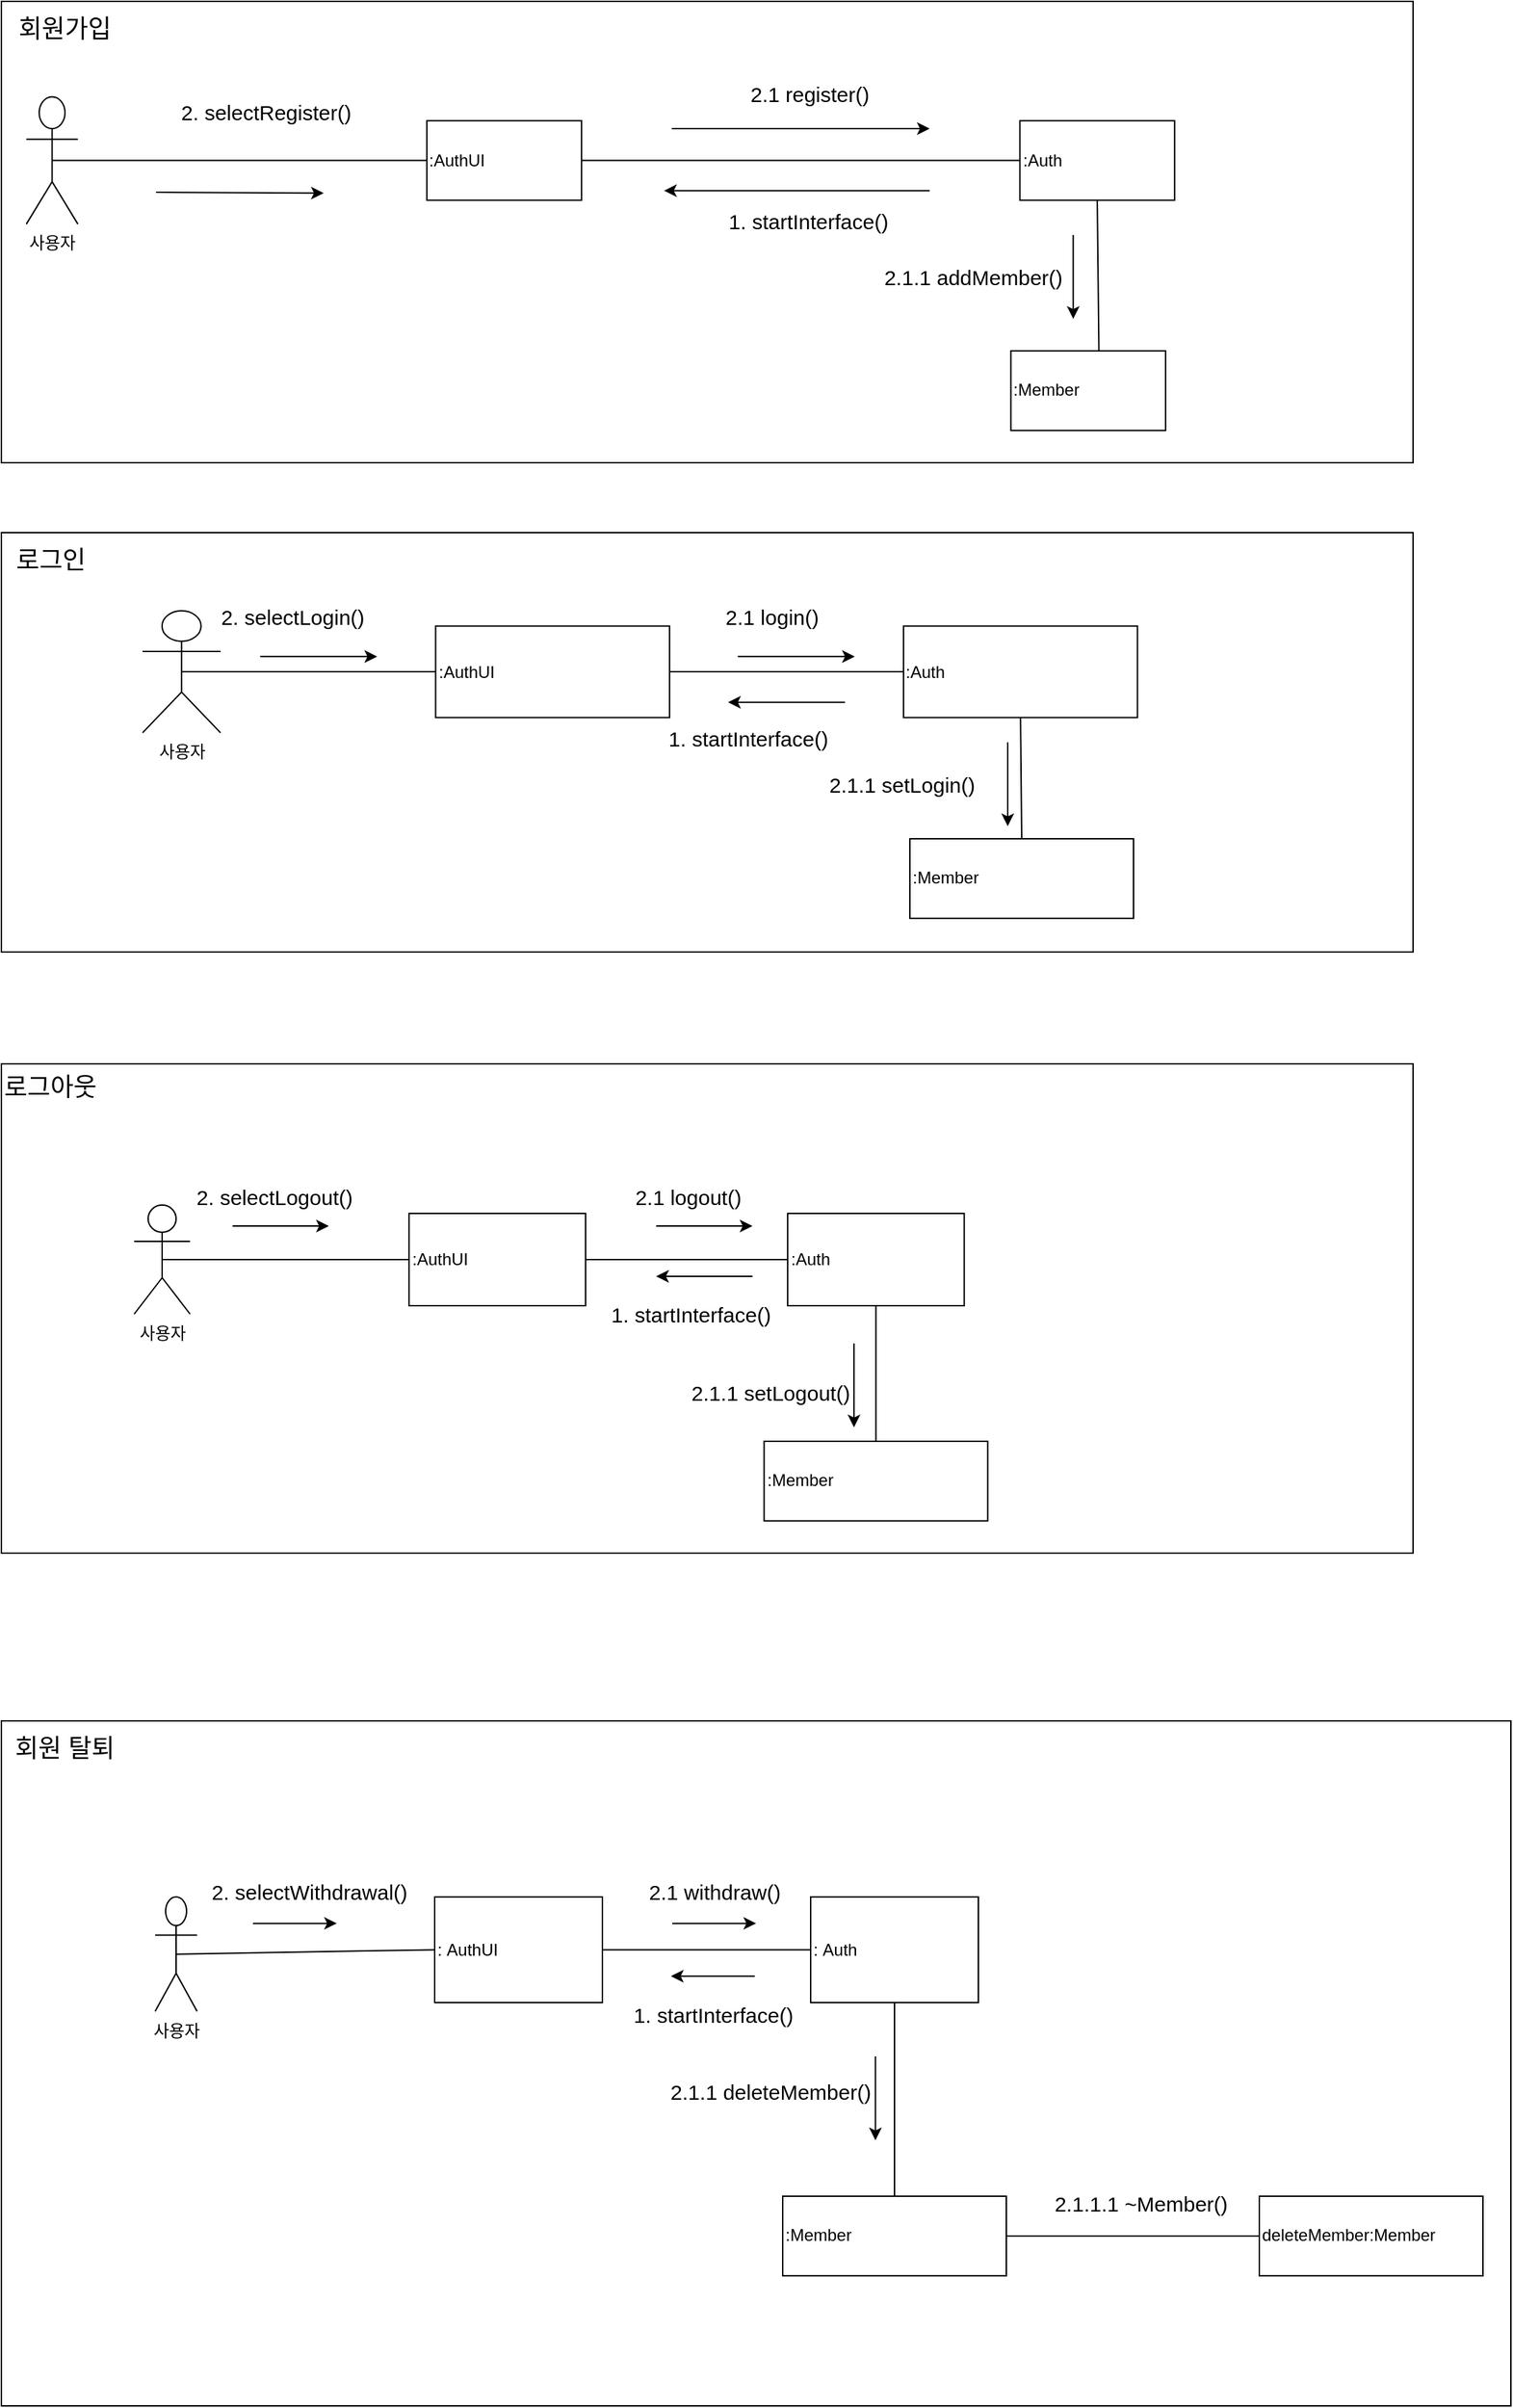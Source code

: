 <mxfile version="21.1.2" type="device">
  <diagram name="페이지-1" id="AninEFvJT3ZKiQwhQTG5">
    <mxGraphModel dx="3720" dy="4236" grid="1" gridSize="10" guides="1" tooltips="1" connect="1" arrows="1" fold="1" page="1" pageScale="1" pageWidth="827" pageHeight="1169" math="0" shadow="0">
      <root>
        <mxCell id="0" />
        <mxCell id="1" parent="0" />
        <mxCell id="7p5_hDNYckGtaCDeZ9yD-4" value="" style="group" vertex="1" connectable="0" parent="1">
          <mxGeometry x="300" y="-930" width="1080" height="490" as="geometry" />
        </mxCell>
        <mxCell id="CvlLujGHtmnseyJ1YzDa-6" value="" style="rounded=0;whiteSpace=wrap;html=1;fillColor=none;" parent="7p5_hDNYckGtaCDeZ9yD-4" vertex="1">
          <mxGeometry width="1080" height="490" as="geometry" />
        </mxCell>
        <mxCell id="2z16GnawZwJ3g6S01oZl-39" value="" style="group;strokeColor=none;" parent="7p5_hDNYckGtaCDeZ9yD-4" vertex="1" connectable="0">
          <mxGeometry x="100" y="107.037" width="610" height="125.926" as="geometry" />
        </mxCell>
        <mxCell id="GkUKL7oNnA0jOqPk9D3w-11" value="사용자" style="shape=umlActor;verticalLabelPosition=bottom;verticalAlign=top;html=1;outlineConnect=0;" parent="2z16GnawZwJ3g6S01oZl-39" vertex="1">
          <mxGeometry x="10" y="18.889" width="30" height="81.852" as="geometry" />
        </mxCell>
        <mxCell id="GkUKL7oNnA0jOqPk9D3w-27" value=":&amp;nbsp;AuthUI" style="rounded=0;whiteSpace=wrap;html=1;align=left;" parent="2z16GnawZwJ3g6S01oZl-39" vertex="1">
          <mxGeometry x="210" y="18.889" width="120" height="75.556" as="geometry" />
        </mxCell>
        <mxCell id="GkUKL7oNnA0jOqPk9D3w-28" value=":&amp;nbsp;Auth" style="rounded=0;whiteSpace=wrap;html=1;align=left;" parent="2z16GnawZwJ3g6S01oZl-39" vertex="1">
          <mxGeometry x="479" y="18.889" width="120" height="75.556" as="geometry" />
        </mxCell>
        <mxCell id="n26gRQSFjIvoSWG-YcQ6-16" value="" style="endArrow=none;html=1;rounded=0;exitX=0.5;exitY=0.5;exitDx=0;exitDy=0;exitPerimeter=0;entryX=0;entryY=0.5;entryDx=0;entryDy=0;" parent="2z16GnawZwJ3g6S01oZl-39" source="GkUKL7oNnA0jOqPk9D3w-11" target="GkUKL7oNnA0jOqPk9D3w-27" edge="1">
          <mxGeometry width="50" height="50" relative="1" as="geometry">
            <mxPoint x="280" y="113.333" as="sourcePoint" />
            <mxPoint x="330" y="50.37" as="targetPoint" />
          </mxGeometry>
        </mxCell>
        <mxCell id="n26gRQSFjIvoSWG-YcQ6-17" value="" style="endArrow=none;html=1;rounded=0;exitX=0;exitY=0.5;exitDx=0;exitDy=0;entryX=1;entryY=0.5;entryDx=0;entryDy=0;" parent="2z16GnawZwJ3g6S01oZl-39" source="GkUKL7oNnA0jOqPk9D3w-28" target="GkUKL7oNnA0jOqPk9D3w-27" edge="1">
          <mxGeometry width="50" height="50" relative="1" as="geometry">
            <mxPoint x="280" y="113.333" as="sourcePoint" />
            <mxPoint x="330" y="50.37" as="targetPoint" />
          </mxGeometry>
        </mxCell>
        <mxCell id="n26gRQSFjIvoSWG-YcQ6-24" value="" style="endArrow=classic;html=1;rounded=0;" parent="2z16GnawZwJ3g6S01oZl-39" edge="1">
          <mxGeometry width="50" height="50" relative="1" as="geometry">
            <mxPoint x="80" y="37.778" as="sourcePoint" />
            <mxPoint x="140" y="37.778" as="targetPoint" />
          </mxGeometry>
        </mxCell>
        <mxCell id="n26gRQSFjIvoSWG-YcQ6-25" value="" style="endArrow=classic;html=1;rounded=0;" parent="2z16GnawZwJ3g6S01oZl-39" edge="1">
          <mxGeometry width="50" height="50" relative="1" as="geometry">
            <mxPoint x="380" y="37.778" as="sourcePoint" />
            <mxPoint x="440" y="37.778" as="targetPoint" />
          </mxGeometry>
        </mxCell>
        <mxCell id="2z16GnawZwJ3g6S01oZl-21" value="&lt;font style=&quot;font-size: 15px;&quot;&gt;1. startInterface()&lt;/font&gt;" style="text;html=1;align=center;verticalAlign=middle;resizable=0;points=[];autosize=1;strokeColor=none;fillColor=none;" parent="2z16GnawZwJ3g6S01oZl-39" vertex="1">
          <mxGeometry x="339" y="88.148" width="140" height="30" as="geometry" />
        </mxCell>
        <mxCell id="2z16GnawZwJ3g6S01oZl-22" value="" style="endArrow=classic;html=1;rounded=0;" parent="2z16GnawZwJ3g6S01oZl-39" edge="1">
          <mxGeometry width="50" height="50" relative="1" as="geometry">
            <mxPoint x="439" y="75.556" as="sourcePoint" />
            <mxPoint x="379" y="75.556" as="targetPoint" />
          </mxGeometry>
        </mxCell>
        <mxCell id="2z16GnawZwJ3g6S01oZl-23" value="&lt;font style=&quot;font-size: 15px;&quot;&gt;2. selectWithdrawal()&lt;/font&gt;" style="text;html=1;align=center;verticalAlign=middle;resizable=0;points=[];autosize=1;strokeColor=none;fillColor=none;" parent="2z16GnawZwJ3g6S01oZl-39" vertex="1">
          <mxGeometry x="40" width="160" height="30" as="geometry" />
        </mxCell>
        <mxCell id="2z16GnawZwJ3g6S01oZl-24" value="&lt;font style=&quot;font-size: 15px;&quot;&gt;2.1 withdraw()&lt;/font&gt;" style="text;html=1;align=center;verticalAlign=middle;resizable=0;points=[];autosize=1;strokeColor=none;fillColor=none;" parent="2z16GnawZwJ3g6S01oZl-39" vertex="1">
          <mxGeometry x="350" width="120" height="30" as="geometry" />
        </mxCell>
        <mxCell id="CvlLujGHtmnseyJ1YzDa-9" value="&lt;span style=&quot;font-size: 18px;&quot;&gt;회원 탈퇴&lt;/span&gt;" style="text;html=1;align=center;verticalAlign=middle;resizable=0;points=[];autosize=1;strokeColor=none;fillColor=none;" parent="7p5_hDNYckGtaCDeZ9yD-4" vertex="1">
          <mxGeometry width="90" height="40" as="geometry" />
        </mxCell>
        <mxCell id="CvlLujGHtmnseyJ1YzDa-16" value=":Member" style="rounded=0;whiteSpace=wrap;html=1;movable=1;resizable=1;rotatable=1;deletable=1;editable=1;locked=0;connectable=1;align=left;" parent="7p5_hDNYckGtaCDeZ9yD-4" vertex="1">
          <mxGeometry x="559" y="340" width="160" height="56.9" as="geometry" />
        </mxCell>
        <mxCell id="CvlLujGHtmnseyJ1YzDa-20" value="" style="endArrow=none;html=1;rounded=0;entryX=0.5;entryY=0;entryDx=0;entryDy=0;exitX=0.5;exitY=1;exitDx=0;exitDy=0;" parent="7p5_hDNYckGtaCDeZ9yD-4" source="GkUKL7oNnA0jOqPk9D3w-28" target="CvlLujGHtmnseyJ1YzDa-16" edge="1">
          <mxGeometry width="50" height="50" relative="1" as="geometry">
            <mxPoint x="690" y="750" as="sourcePoint" />
            <mxPoint x="740" y="700" as="targetPoint" />
          </mxGeometry>
        </mxCell>
        <mxCell id="CvlLujGHtmnseyJ1YzDa-28" value="&lt;font style=&quot;font-size: 15px;&quot;&gt;2.1.1 deleteMember()&lt;/font&gt;" style="text;html=1;align=center;verticalAlign=middle;resizable=0;points=[];autosize=1;strokeColor=none;fillColor=none;" parent="7p5_hDNYckGtaCDeZ9yD-4" vertex="1">
          <mxGeometry x="465.004" y="249.999" width="170" height="30" as="geometry" />
        </mxCell>
        <mxCell id="CvlLujGHtmnseyJ1YzDa-29" value="" style="endArrow=classic;html=1;rounded=0;" parent="7p5_hDNYckGtaCDeZ9yD-4" edge="1">
          <mxGeometry width="50" height="50" relative="1" as="geometry">
            <mxPoint x="625.33" y="240" as="sourcePoint" />
            <mxPoint x="625.33" y="300" as="targetPoint" />
          </mxGeometry>
        </mxCell>
        <mxCell id="7p5_hDNYckGtaCDeZ9yD-1" value="deleteMember:Member" style="rounded=0;whiteSpace=wrap;html=1;movable=1;resizable=1;rotatable=1;deletable=1;editable=1;locked=0;connectable=1;align=left;" vertex="1" parent="7p5_hDNYckGtaCDeZ9yD-4">
          <mxGeometry x="900" y="340" width="160" height="56.9" as="geometry" />
        </mxCell>
        <mxCell id="7p5_hDNYckGtaCDeZ9yD-2" value="" style="endArrow=none;html=1;rounded=0;exitX=1;exitY=0.5;exitDx=0;exitDy=0;entryX=0;entryY=0.5;entryDx=0;entryDy=0;" edge="1" parent="7p5_hDNYckGtaCDeZ9yD-4" source="CvlLujGHtmnseyJ1YzDa-16" target="7p5_hDNYckGtaCDeZ9yD-1">
          <mxGeometry width="50" height="50" relative="1" as="geometry">
            <mxPoint x="780" y="330" as="sourcePoint" />
            <mxPoint x="830" y="280" as="targetPoint" />
          </mxGeometry>
        </mxCell>
        <mxCell id="7p5_hDNYckGtaCDeZ9yD-3" value="&lt;font style=&quot;font-size: 15px;&quot;&gt;2.1.1.1 ~Member()&lt;/font&gt;" style="text;html=1;align=center;verticalAlign=middle;resizable=0;points=[];autosize=1;strokeColor=none;fillColor=none;" vertex="1" parent="7p5_hDNYckGtaCDeZ9yD-4">
          <mxGeometry x="740.004" y="329.999" width="150" height="30" as="geometry" />
        </mxCell>
        <mxCell id="7p5_hDNYckGtaCDeZ9yD-5" value="" style="group" vertex="1" connectable="0" parent="1">
          <mxGeometry x="300" y="-1400" width="1010" height="350" as="geometry" />
        </mxCell>
        <mxCell id="CvlLujGHtmnseyJ1YzDa-10" value="" style="rounded=0;whiteSpace=wrap;html=1;fillColor=none;" parent="7p5_hDNYckGtaCDeZ9yD-5" vertex="1">
          <mxGeometry width="1010" height="350" as="geometry" />
        </mxCell>
        <mxCell id="2z16GnawZwJ3g6S01oZl-38" value="" style="group;strokeColor=none;" parent="7p5_hDNYckGtaCDeZ9yD-5" vertex="1" connectable="0">
          <mxGeometry x="85" y="80" width="620" height="120" as="geometry" />
        </mxCell>
        <mxCell id="Uw-pVoqwRQZvUnRisrzm-1" value="사용자" style="shape=umlActor;verticalLabelPosition=bottom;verticalAlign=top;html=1;outlineConnect=0;" parent="2z16GnawZwJ3g6S01oZl-38" vertex="1">
          <mxGeometry x="10" y="21" width="40" height="78" as="geometry" />
        </mxCell>
        <mxCell id="Uw-pVoqwRQZvUnRisrzm-2" value=":AuthUI" style="rounded=0;whiteSpace=wrap;html=1;align=left;" parent="2z16GnawZwJ3g6S01oZl-38" vertex="1">
          <mxGeometry x="206.667" y="27" width="126.296" height="66" as="geometry" />
        </mxCell>
        <mxCell id="Uw-pVoqwRQZvUnRisrzm-3" value=":Auth" style="rounded=0;whiteSpace=wrap;html=1;align=left;" parent="2z16GnawZwJ3g6S01oZl-38" vertex="1">
          <mxGeometry x="477.554" y="27" width="126.296" height="66" as="geometry" />
        </mxCell>
        <mxCell id="n26gRQSFjIvoSWG-YcQ6-12" value="" style="endArrow=none;html=1;rounded=0;exitX=0.5;exitY=0.5;exitDx=0;exitDy=0;exitPerimeter=0;" parent="2z16GnawZwJ3g6S01oZl-38" source="Uw-pVoqwRQZvUnRisrzm-1" target="Uw-pVoqwRQZvUnRisrzm-2" edge="1">
          <mxGeometry width="50" height="50" relative="1" as="geometry">
            <mxPoint x="413.333" y="216" as="sourcePoint" />
            <mxPoint x="470.741" y="156" as="targetPoint" />
          </mxGeometry>
        </mxCell>
        <mxCell id="n26gRQSFjIvoSWG-YcQ6-13" value="" style="endArrow=none;html=1;rounded=0;exitX=1;exitY=0.5;exitDx=0;exitDy=0;" parent="2z16GnawZwJ3g6S01oZl-38" source="Uw-pVoqwRQZvUnRisrzm-2" target="Uw-pVoqwRQZvUnRisrzm-3" edge="1">
          <mxGeometry width="50" height="50" relative="1" as="geometry">
            <mxPoint x="413.333" y="216" as="sourcePoint" />
            <mxPoint x="470.741" y="156" as="targetPoint" />
          </mxGeometry>
        </mxCell>
        <mxCell id="n26gRQSFjIvoSWG-YcQ6-22" value="" style="endArrow=classic;html=1;rounded=0;" parent="2z16GnawZwJ3g6S01oZl-38" edge="1">
          <mxGeometry width="50" height="50" relative="1" as="geometry">
            <mxPoint x="80.37" y="36" as="sourcePoint" />
            <mxPoint x="149.259" y="36" as="targetPoint" />
          </mxGeometry>
        </mxCell>
        <mxCell id="n26gRQSFjIvoSWG-YcQ6-23" value="" style="endArrow=classic;html=1;rounded=0;" parent="2z16GnawZwJ3g6S01oZl-38" edge="1">
          <mxGeometry width="50" height="50" relative="1" as="geometry">
            <mxPoint x="383.481" y="36" as="sourcePoint" />
            <mxPoint x="452.37" y="36" as="targetPoint" />
          </mxGeometry>
        </mxCell>
        <mxCell id="2z16GnawZwJ3g6S01oZl-13" value="&lt;font style=&quot;font-size: 15px;&quot;&gt;1. startInterface()&lt;/font&gt;" style="text;html=1;align=center;verticalAlign=middle;resizable=0;points=[];autosize=1;strokeColor=none;fillColor=none;" parent="2z16GnawZwJ3g6S01oZl-38" vertex="1">
          <mxGeometry x="337.556" y="84" width="140" height="30" as="geometry" />
        </mxCell>
        <mxCell id="2z16GnawZwJ3g6S01oZl-14" value="" style="endArrow=classic;html=1;rounded=0;" parent="2z16GnawZwJ3g6S01oZl-38" edge="1">
          <mxGeometry width="50" height="50" relative="1" as="geometry">
            <mxPoint x="452.37" y="72.0" as="sourcePoint" />
            <mxPoint x="383.481" y="72.0" as="targetPoint" />
          </mxGeometry>
        </mxCell>
        <mxCell id="2z16GnawZwJ3g6S01oZl-15" value="&lt;font style=&quot;font-size: 15px;&quot;&gt;2. selectLogout()&lt;/font&gt;" style="text;html=1;align=center;verticalAlign=middle;resizable=0;points=[];autosize=1;strokeColor=none;fillColor=none;" parent="2z16GnawZwJ3g6S01oZl-38" vertex="1">
          <mxGeometry x="40.185" width="140" height="30" as="geometry" />
        </mxCell>
        <mxCell id="2z16GnawZwJ3g6S01oZl-16" value="&lt;font style=&quot;font-size: 15px;&quot;&gt;2.1 logout()&lt;/font&gt;" style="text;html=1;align=center;verticalAlign=middle;resizable=0;points=[];autosize=1;strokeColor=none;fillColor=none;" parent="2z16GnawZwJ3g6S01oZl-38" vertex="1">
          <mxGeometry x="355.926" width="100" height="30" as="geometry" />
        </mxCell>
        <mxCell id="CvlLujGHtmnseyJ1YzDa-12" value="&lt;div style=&quot;text-align: center;&quot;&gt;&lt;span style=&quot;background-color: initial; font-size: 18px;&quot;&gt;로그아웃&lt;/span&gt;&lt;/div&gt;" style="text;whiteSpace=wrap;html=1;" parent="7p5_hDNYckGtaCDeZ9yD-5" vertex="1">
          <mxGeometry width="80" height="40" as="geometry" />
        </mxCell>
        <mxCell id="CvlLujGHtmnseyJ1YzDa-15" value=":Member" style="rounded=0;whiteSpace=wrap;html=1;movable=1;resizable=1;rotatable=1;deletable=1;editable=1;locked=0;connectable=1;align=left;" parent="7p5_hDNYckGtaCDeZ9yD-5" vertex="1">
          <mxGeometry x="545.7" y="270" width="160" height="56.9" as="geometry" />
        </mxCell>
        <mxCell id="CvlLujGHtmnseyJ1YzDa-19" value="" style="endArrow=none;html=1;rounded=0;exitX=0.5;exitY=0;exitDx=0;exitDy=0;entryX=0.5;entryY=1;entryDx=0;entryDy=0;" parent="7p5_hDNYckGtaCDeZ9yD-5" source="CvlLujGHtmnseyJ1YzDa-15" target="Uw-pVoqwRQZvUnRisrzm-3" edge="1">
          <mxGeometry width="50" height="50" relative="1" as="geometry">
            <mxPoint x="1161" y="307" as="sourcePoint" />
            <mxPoint x="1160" y="220" as="targetPoint" />
          </mxGeometry>
        </mxCell>
        <mxCell id="CvlLujGHtmnseyJ1YzDa-24" value="" style="endArrow=classic;html=1;rounded=0;" parent="7p5_hDNYckGtaCDeZ9yD-5" edge="1">
          <mxGeometry width="50" height="50" relative="1" as="geometry">
            <mxPoint x="610" y="200" as="sourcePoint" />
            <mxPoint x="610" y="260" as="targetPoint" />
          </mxGeometry>
        </mxCell>
        <mxCell id="CvlLujGHtmnseyJ1YzDa-27" value="&lt;font style=&quot;font-size: 15px;&quot;&gt;2.1.1 setLogout()&lt;/font&gt;" style="text;html=1;align=center;verticalAlign=middle;resizable=0;points=[];autosize=1;strokeColor=none;fillColor=none;" parent="7p5_hDNYckGtaCDeZ9yD-5" vertex="1">
          <mxGeometry x="480.004" y="219.999" width="140" height="30" as="geometry" />
        </mxCell>
        <mxCell id="7p5_hDNYckGtaCDeZ9yD-6" value="" style="group" vertex="1" connectable="0" parent="1">
          <mxGeometry x="300" y="-1780" width="1010" height="300" as="geometry" />
        </mxCell>
        <mxCell id="CvlLujGHtmnseyJ1YzDa-3" value="" style="rounded=0;whiteSpace=wrap;html=1;fillColor=none;" parent="7p5_hDNYckGtaCDeZ9yD-6" vertex="1">
          <mxGeometry width="1010" height="300" as="geometry" />
        </mxCell>
        <mxCell id="2z16GnawZwJ3g6S01oZl-37" value="" style="group;strokeColor=none;" parent="7p5_hDNYckGtaCDeZ9yD-6" vertex="1" connectable="0">
          <mxGeometry x="87.533" y="45" width="834.933" height="150" as="geometry" />
        </mxCell>
        <mxCell id="GkUKL7oNnA0jOqPk9D3w-5" value="사용자" style="shape=umlActor;verticalLabelPosition=bottom;verticalAlign=top;html=1;outlineConnect=0;" parent="2z16GnawZwJ3g6S01oZl-37" vertex="1">
          <mxGeometry x="13.467" y="10.909" width="55.79" height="87.273" as="geometry" />
        </mxCell>
        <mxCell id="GkUKL7oNnA0jOqPk9D3w-23" value=":AuthUI" style="rounded=0;whiteSpace=wrap;html=1;align=left;" parent="2z16GnawZwJ3g6S01oZl-37" vertex="1">
          <mxGeometry x="223.162" y="21.818" width="167.371" height="65.455" as="geometry" />
        </mxCell>
        <mxCell id="GkUKL7oNnA0jOqPk9D3w-24" value=":Auth" style="rounded=0;whiteSpace=wrap;html=1;align=left;" parent="2z16GnawZwJ3g6S01oZl-37" vertex="1">
          <mxGeometry x="557.905" y="21.818" width="167.371" height="65.455" as="geometry" />
        </mxCell>
        <mxCell id="n26gRQSFjIvoSWG-YcQ6-8" value="" style="endArrow=none;html=1;rounded=0;exitX=0.5;exitY=0.5;exitDx=0;exitDy=0;exitPerimeter=0;" parent="2z16GnawZwJ3g6S01oZl-37" source="GkUKL7oNnA0jOqPk9D3w-5" target="GkUKL7oNnA0jOqPk9D3w-23" edge="1">
          <mxGeometry width="50" height="50" relative="1" as="geometry">
            <mxPoint x="83.686" y="229.091" as="sourcePoint" />
            <mxPoint x="153.424" y="174.545" as="targetPoint" />
          </mxGeometry>
        </mxCell>
        <mxCell id="n26gRQSFjIvoSWG-YcQ6-9" value="" style="endArrow=none;html=1;rounded=0;exitX=1;exitY=0.5;exitDx=0;exitDy=0;entryX=0;entryY=0.5;entryDx=0;entryDy=0;" parent="2z16GnawZwJ3g6S01oZl-37" source="GkUKL7oNnA0jOqPk9D3w-23" target="GkUKL7oNnA0jOqPk9D3w-24" edge="1">
          <mxGeometry width="50" height="50" relative="1" as="geometry">
            <mxPoint x="432.376" y="109.091" as="sourcePoint" />
            <mxPoint x="502.114" y="54.545" as="targetPoint" />
          </mxGeometry>
        </mxCell>
        <mxCell id="n26gRQSFjIvoSWG-YcQ6-20" value="" style="endArrow=classic;html=1;rounded=0;" parent="2z16GnawZwJ3g6S01oZl-37" edge="1">
          <mxGeometry width="50" height="50" relative="1" as="geometry">
            <mxPoint x="97.633" y="43.636" as="sourcePoint" />
            <mxPoint x="181.319" y="43.636" as="targetPoint" />
          </mxGeometry>
        </mxCell>
        <mxCell id="n26gRQSFjIvoSWG-YcQ6-21" value="" style="endArrow=classic;html=1;rounded=0;" parent="2z16GnawZwJ3g6S01oZl-37" edge="1">
          <mxGeometry width="50" height="50" relative="1" as="geometry">
            <mxPoint x="439.35" y="43.636" as="sourcePoint" />
            <mxPoint x="523.036" y="43.636" as="targetPoint" />
          </mxGeometry>
        </mxCell>
        <mxCell id="2z16GnawZwJ3g6S01oZl-7" value="&lt;font style=&quot;font-size: 15px;&quot;&gt;2. selectLogin()&lt;/font&gt;" style="text;html=1;align=center;verticalAlign=middle;resizable=0;points=[];autosize=1;strokeColor=none;fillColor=none;" parent="2z16GnawZwJ3g6S01oZl-37" vertex="1">
          <mxGeometry x="55.79" width="130" height="30" as="geometry" />
        </mxCell>
        <mxCell id="2z16GnawZwJ3g6S01oZl-8" value="&lt;font style=&quot;font-size: 15px;&quot;&gt;1. startInterface()&lt;/font&gt;" style="text;html=1;align=center;verticalAlign=middle;resizable=0;points=[];autosize=1;strokeColor=none;fillColor=none;" parent="2z16GnawZwJ3g6S01oZl-37" vertex="1">
          <mxGeometry x="376.586" y="87.273" width="140" height="30" as="geometry" />
        </mxCell>
        <mxCell id="2z16GnawZwJ3g6S01oZl-9" value="" style="endArrow=classic;html=1;rounded=0;" parent="2z16GnawZwJ3g6S01oZl-37" edge="1">
          <mxGeometry width="50" height="50" relative="1" as="geometry">
            <mxPoint x="516.062" y="76.364" as="sourcePoint" />
            <mxPoint x="432.376" y="76.364" as="targetPoint" />
          </mxGeometry>
        </mxCell>
        <mxCell id="2z16GnawZwJ3g6S01oZl-10" value="&lt;font style=&quot;font-size: 15px;&quot;&gt;2.1 login()&lt;/font&gt;" style="text;html=1;align=center;verticalAlign=middle;resizable=0;points=[];autosize=1;strokeColor=none;fillColor=none;" parent="2z16GnawZwJ3g6S01oZl-37" vertex="1">
          <mxGeometry x="418.429" width="90" height="30" as="geometry" />
        </mxCell>
        <mxCell id="CvlLujGHtmnseyJ1YzDa-23" value="" style="endArrow=classic;html=1;rounded=0;" parent="2z16GnawZwJ3g6S01oZl-37" edge="1">
          <mxGeometry width="50" height="50" relative="1" as="geometry">
            <mxPoint x="632.467" y="105" as="sourcePoint" />
            <mxPoint x="632.467" y="165" as="targetPoint" />
          </mxGeometry>
        </mxCell>
        <mxCell id="CvlLujGHtmnseyJ1YzDa-5" value="&lt;span style=&quot;font-size: 18px;&quot;&gt;로그인&lt;/span&gt;" style="text;html=1;align=center;verticalAlign=middle;resizable=0;points=[];autosize=1;strokeColor=none;fillColor=none;" parent="7p5_hDNYckGtaCDeZ9yD-6" vertex="1">
          <mxGeometry width="70" height="40" as="geometry" />
        </mxCell>
        <mxCell id="CvlLujGHtmnseyJ1YzDa-14" value=":Member" style="rounded=0;whiteSpace=wrap;html=1;movable=1;resizable=1;rotatable=1;deletable=1;editable=1;locked=0;connectable=1;align=left;" parent="7p5_hDNYckGtaCDeZ9yD-6" vertex="1">
          <mxGeometry x="650" y="219" width="160" height="56.9" as="geometry" />
        </mxCell>
        <mxCell id="CvlLujGHtmnseyJ1YzDa-18" value="" style="endArrow=none;html=1;rounded=0;exitX=0.5;exitY=0;exitDx=0;exitDy=0;entryX=0.5;entryY=1;entryDx=0;entryDy=0;" parent="7p5_hDNYckGtaCDeZ9yD-6" source="CvlLujGHtmnseyJ1YzDa-14" target="GkUKL7oNnA0jOqPk9D3w-24" edge="1">
          <mxGeometry width="50" height="50" relative="1" as="geometry">
            <mxPoint x="1160" y="230" as="sourcePoint" />
            <mxPoint x="1210" y="180" as="targetPoint" />
          </mxGeometry>
        </mxCell>
        <mxCell id="CvlLujGHtmnseyJ1YzDa-26" value="&lt;font style=&quot;font-size: 15px;&quot;&gt;2.1.1 setLogin()&lt;/font&gt;" style="text;html=1;align=center;verticalAlign=middle;resizable=0;points=[];autosize=1;strokeColor=none;fillColor=none;" parent="7p5_hDNYckGtaCDeZ9yD-6" vertex="1">
          <mxGeometry x="579.004" y="164.999" width="130" height="30" as="geometry" />
        </mxCell>
        <mxCell id="7p5_hDNYckGtaCDeZ9yD-7" value="" style="group" vertex="1" connectable="0" parent="1">
          <mxGeometry x="300" y="-2160" width="1010" height="330" as="geometry" />
        </mxCell>
        <mxCell id="2z16GnawZwJ3g6S01oZl-43" value="" style="group;strokeColor=default;container=0;" parent="7p5_hDNYckGtaCDeZ9yD-7" vertex="1" connectable="0">
          <mxGeometry width="1010" height="330" as="geometry" />
        </mxCell>
        <mxCell id="2z16GnawZwJ3g6S01oZl-44" value="사용자&lt;br&gt;" style="shape=umlActor;verticalLabelPosition=bottom;verticalAlign=top;html=1;outlineConnect=0;" parent="7p5_hDNYckGtaCDeZ9yD-7" vertex="1">
          <mxGeometry x="17.833" y="68.276" width="36.897" height="91.034" as="geometry" />
        </mxCell>
        <mxCell id="2z16GnawZwJ3g6S01oZl-45" value=":AuthUI" style="rounded=0;whiteSpace=wrap;html=1;movable=1;resizable=1;rotatable=1;deletable=1;editable=1;locked=0;connectable=1;align=left;" parent="7p5_hDNYckGtaCDeZ9yD-7" vertex="1">
          <mxGeometry x="304.397" y="85.345" width="110.69" height="56.897" as="geometry" />
        </mxCell>
        <mxCell id="2z16GnawZwJ3g6S01oZl-46" value=":Auth" style="rounded=0;whiteSpace=wrap;html=1;movable=1;resizable=1;rotatable=1;deletable=1;editable=1;locked=0;connectable=1;align=left;" parent="7p5_hDNYckGtaCDeZ9yD-7" vertex="1">
          <mxGeometry x="728.707" y="85.345" width="110.69" height="56.897" as="geometry" />
        </mxCell>
        <mxCell id="2z16GnawZwJ3g6S01oZl-48" value="" style="endArrow=none;html=1;rounded=0;exitX=0.5;exitY=0.5;exitDx=0;exitDy=0;exitPerimeter=0;entryX=0;entryY=0.5;entryDx=0;entryDy=0;" parent="7p5_hDNYckGtaCDeZ9yD-7" source="2z16GnawZwJ3g6S01oZl-44" target="2z16GnawZwJ3g6S01oZl-45" edge="1">
          <mxGeometry width="50" height="50" relative="1" as="geometry">
            <mxPoint x="101.466" y="200.276" as="sourcePoint" />
            <mxPoint x="147.586" y="143.379" as="targetPoint" />
          </mxGeometry>
        </mxCell>
        <mxCell id="2z16GnawZwJ3g6S01oZl-49" value="" style="endArrow=none;html=1;rounded=0;exitX=1;exitY=0.5;exitDx=0;exitDy=0;entryX=0;entryY=0.5;entryDx=0;entryDy=0;" parent="7p5_hDNYckGtaCDeZ9yD-7" source="2z16GnawZwJ3g6S01oZl-45" target="2z16GnawZwJ3g6S01oZl-46" edge="1">
          <mxGeometry width="50" height="50" relative="1" as="geometry">
            <mxPoint x="295.172" y="261.724" as="sourcePoint" />
            <mxPoint x="341.293" y="204.828" as="targetPoint" />
          </mxGeometry>
        </mxCell>
        <mxCell id="2z16GnawZwJ3g6S01oZl-51" value="" style="endArrow=classic;html=1;rounded=0;" parent="7p5_hDNYckGtaCDeZ9yD-7" edge="1">
          <mxGeometry width="50" height="50" relative="1" as="geometry">
            <mxPoint x="110.69" y="136.552" as="sourcePoint" />
            <mxPoint x="230.603" y="137.121" as="targetPoint" />
          </mxGeometry>
        </mxCell>
        <mxCell id="2z16GnawZwJ3g6S01oZl-52" value="" style="endArrow=classic;html=1;rounded=0;" parent="7p5_hDNYckGtaCDeZ9yD-7" edge="1">
          <mxGeometry width="50" height="50" relative="1" as="geometry">
            <mxPoint x="479.655" y="91.034" as="sourcePoint" />
            <mxPoint x="664.138" y="91.034" as="targetPoint" />
          </mxGeometry>
        </mxCell>
        <mxCell id="2z16GnawZwJ3g6S01oZl-53" value="" style="endArrow=classic;html=1;rounded=0;" parent="7p5_hDNYckGtaCDeZ9yD-7" edge="1">
          <mxGeometry width="50" height="50" relative="1" as="geometry">
            <mxPoint x="766.833" y="167.07" as="sourcePoint" />
            <mxPoint x="766.833" y="227.07" as="targetPoint" />
          </mxGeometry>
        </mxCell>
        <mxCell id="2z16GnawZwJ3g6S01oZl-54" value="" style="endArrow=classic;html=1;rounded=0;" parent="7p5_hDNYckGtaCDeZ9yD-7" edge="1">
          <mxGeometry width="50" height="50" relative="1" as="geometry">
            <mxPoint x="664.138" y="135.414" as="sourcePoint" />
            <mxPoint x="474.121" y="135.414" as="targetPoint" />
          </mxGeometry>
        </mxCell>
        <mxCell id="2z16GnawZwJ3g6S01oZl-55" value="&lt;font style=&quot;font-size: 15px;&quot;&gt;1. startInterface()&lt;/font&gt;" style="text;html=1;align=center;verticalAlign=middle;resizable=0;points=[];autosize=1;strokeColor=none;fillColor=none;" parent="7p5_hDNYckGtaCDeZ9yD-7" vertex="1">
          <mxGeometry x="507.328" y="142.241" width="140" height="30" as="geometry" />
        </mxCell>
        <mxCell id="2z16GnawZwJ3g6S01oZl-56" value="&lt;font style=&quot;font-size: 15px;&quot;&gt;2. selectRegister()&lt;/font&gt;" style="text;html=1;align=center;verticalAlign=middle;resizable=0;points=[];autosize=1;strokeColor=none;fillColor=none;" parent="7p5_hDNYckGtaCDeZ9yD-7" vertex="1">
          <mxGeometry x="113.611" y="64.14" width="150" height="30" as="geometry" />
        </mxCell>
        <mxCell id="2z16GnawZwJ3g6S01oZl-57" value="&lt;font style=&quot;font-size: 15px;&quot;&gt;2.1 register()&lt;/font&gt;" style="text;html=1;align=center;verticalAlign=middle;resizable=0;points=[];autosize=1;strokeColor=none;fillColor=none;" parent="7p5_hDNYckGtaCDeZ9yD-7" vertex="1">
          <mxGeometry x="523.405" y="51" width="110" height="30" as="geometry" />
        </mxCell>
        <mxCell id="2z16GnawZwJ3g6S01oZl-61" value=":Member" style="rounded=0;whiteSpace=wrap;html=1;movable=1;resizable=1;rotatable=1;deletable=1;editable=1;locked=0;connectable=1;align=left;" parent="7p5_hDNYckGtaCDeZ9yD-7" vertex="1">
          <mxGeometry x="722.249" y="250.003" width="110.69" height="56.897" as="geometry" />
        </mxCell>
        <mxCell id="2z16GnawZwJ3g6S01oZl-62" value="" style="endArrow=none;html=1;rounded=0;entryX=0.5;entryY=1;entryDx=0;entryDy=0;exitX=0.569;exitY=-0.005;exitDx=0;exitDy=0;exitPerimeter=0;" parent="7p5_hDNYckGtaCDeZ9yD-7" source="2z16GnawZwJ3g6S01oZl-61" target="2z16GnawZwJ3g6S01oZl-46" edge="1">
          <mxGeometry width="50" height="50" relative="1" as="geometry">
            <mxPoint x="701.034" y="284.483" as="sourcePoint" />
            <mxPoint x="793.276" y="153.621" as="targetPoint" />
          </mxGeometry>
        </mxCell>
        <mxCell id="2z16GnawZwJ3g6S01oZl-63" value="&lt;font style=&quot;font-size: 15px;&quot;&gt;2.1.1 addMember()&lt;/font&gt;" style="text;html=1;align=center;verticalAlign=middle;resizable=0;points=[];autosize=1;strokeColor=none;fillColor=none;" parent="7p5_hDNYckGtaCDeZ9yD-7" vertex="1">
          <mxGeometry x="619.999" y="182.069" width="150" height="30" as="geometry" />
        </mxCell>
        <mxCell id="CvlLujGHtmnseyJ1YzDa-1" value="&lt;font style=&quot;font-size: 18px;&quot;&gt;회원가입&lt;/font&gt;" style="text;html=1;align=center;verticalAlign=middle;resizable=0;points=[];autosize=1;strokeColor=none;fillColor=none;" parent="7p5_hDNYckGtaCDeZ9yD-7" vertex="1">
          <mxGeometry width="90" height="40" as="geometry" />
        </mxCell>
      </root>
    </mxGraphModel>
  </diagram>
</mxfile>
